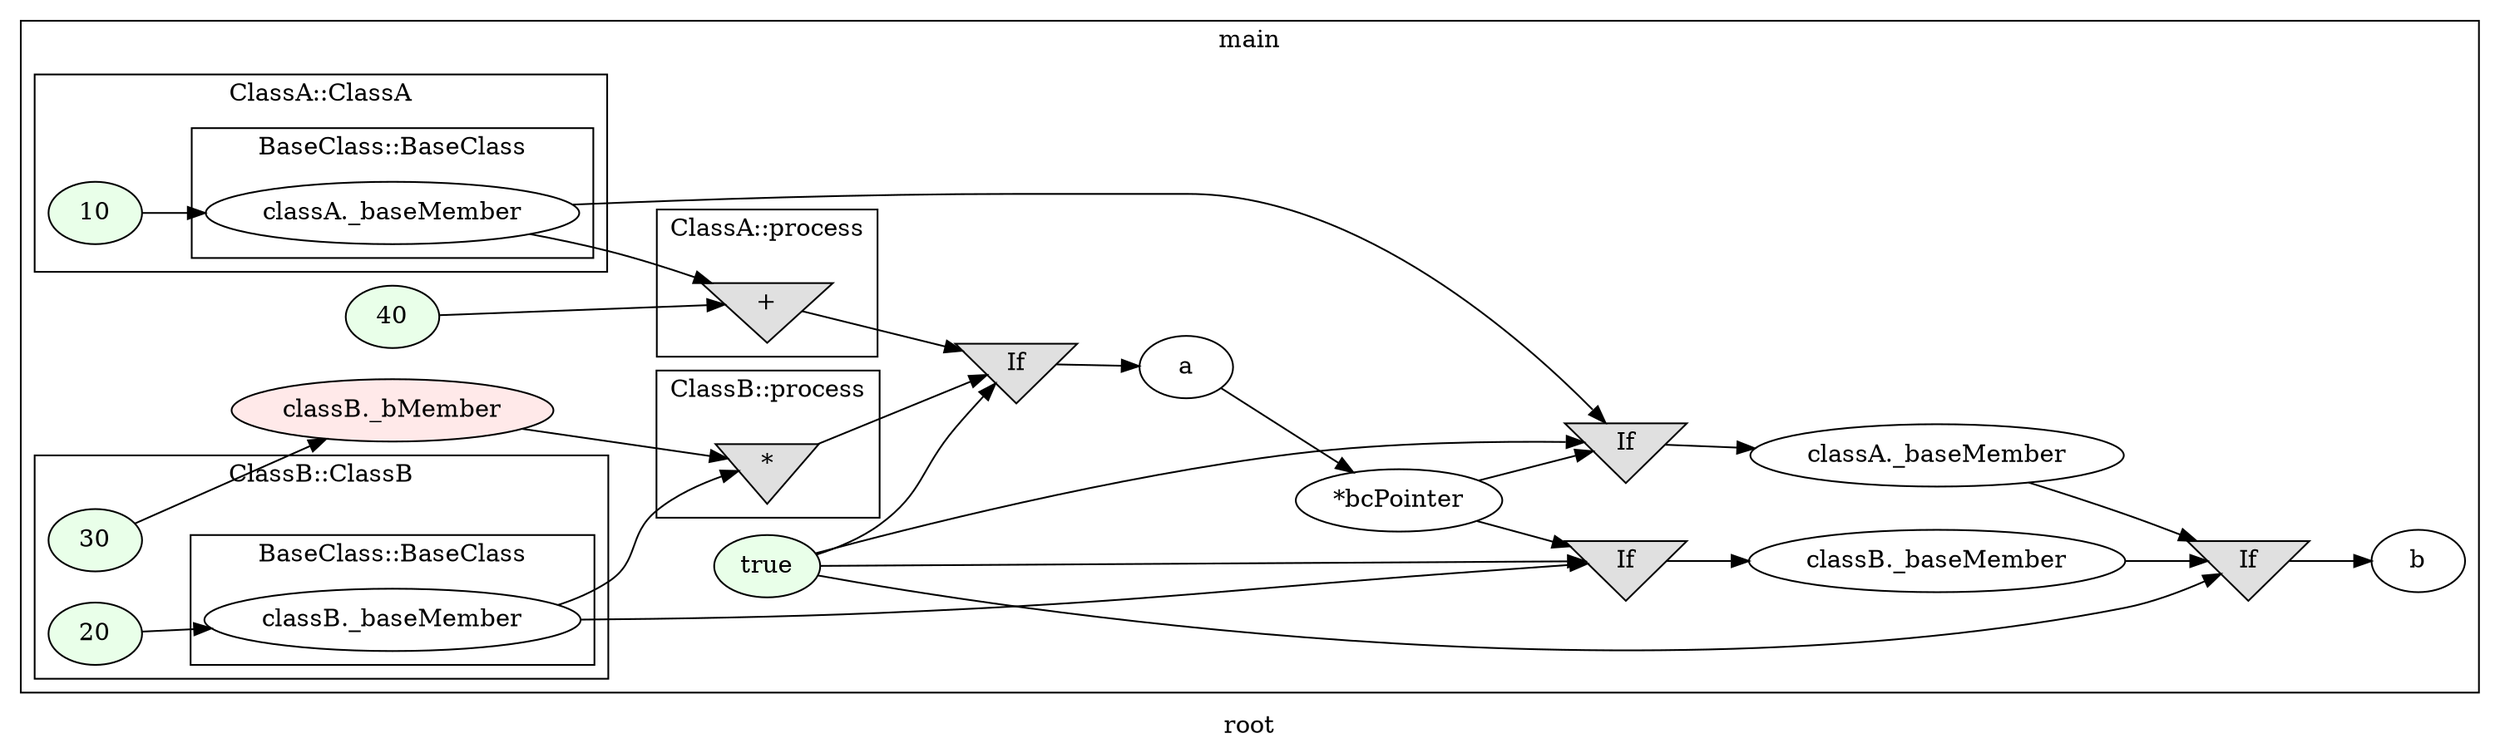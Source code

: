 digraph G
{
rankdir=LR;
label = "root";
subgraph cluster_1 {
label = "main";
parent = "G";
startinglines = "37_43_43";
	node_000012 [ label = "classB._bMember", style=filled, fillcolor="#FFE9E9", startinglines=34 ]
	node_000013 [ label = "true", style=filled, fillcolor="#E9FFE9", startinglines=49 ]
	node_000020 [ label = "40", style=filled, fillcolor="#E9FFE9", startinglines=58 ]
	node_000023 [ label = "If", shape=invtriangle, style=filled, fillcolor="#E0E0E0", startinglines=39 ]
	node_000024 [ label = "a", startingline=39 ]
	node_000025 [ label = "*bcPointer", startingline=59 ]
	node_000026 [ label = "If", shape=invtriangle, style=filled, fillcolor="#E0E0E0", startinglines=59 ]
	node_000027 [ label = "classA._baseMember", startingline=59 ]
	node_000028 [ label = "If", shape=invtriangle, style=filled, fillcolor="#E0E0E0", startinglines=59 ]
	node_000029 [ label = "classB._baseMember", startingline=59 ]
	node_000030 [ label = "b", startingline=60 ]
	node_000031 [ label = "If", shape=invtriangle, style=filled, fillcolor="#E0E0E0", startinglines=60 ]
subgraph cluster_2 {
label = "ClassA::ClassA";
parent = "cluster_1";
startinglines = "43_45_46";
	node_000003 [ label = "10", style=filled, fillcolor="#E9FFE9", startinglines=20 ]
subgraph cluster_3 {
label = "BaseClass::BaseClass";
parent = "cluster_2";
startinglines = "45_46_20";
	node_000005 [ label = "classA._baseMember", startingline=9 ]
}
}
subgraph cluster_4 {
label = "ClassB::ClassB";
parent = "cluster_1";
startinglines = "20_9_47";
	node_000008 [ label = "20", style=filled, fillcolor="#E9FFE9", startinglines=34 ]
	node_000011 [ label = "30", style=filled, fillcolor="#E9FFE9", startinglines=34 ]
subgraph cluster_5 {
label = "BaseClass::BaseClass";
parent = "cluster_4";
startinglines = "9_47_34";
	node_000010 [ label = "classB._baseMember", startingline=9 ]
}
}
subgraph cluster_6 {
label = "ClassA::process";
parent = "cluster_1";
startinglines = "51_55_58";
	node_000021 [ label = "+", shape=invtriangle, style=filled, fillcolor="#E0E0E0", startinglines=25 ]
}
subgraph cluster_7 {
label = "ClassB::process";
parent = "cluster_1";
startinglines = "55_58_25";
	node_000022 [ label = "*", shape=invtriangle, style=filled, fillcolor="#E0E0E0", startinglines=39 ]
}
}
	node_000012 -> node_000022
	node_000013 -> node_000023
	node_000013 -> node_000026
	node_000013 -> node_000028
	node_000013 -> node_000031
	node_000020 -> node_000021
	node_000023 -> node_000024
	node_000024 -> node_000025
	node_000025 -> node_000026
	node_000025 -> node_000028
	node_000026 -> node_000027
	node_000027 -> node_000031
	node_000028 -> node_000029
	node_000029 -> node_000031
	node_000031 -> node_000030
	node_000003 -> node_000005
	node_000005 -> node_000021
	node_000005 -> node_000026
	node_000008 -> node_000010
	node_000011 -> node_000012
	node_000010 -> node_000022
	node_000010 -> node_000028
	node_000021 -> node_000023
	node_000022 -> node_000023
}
